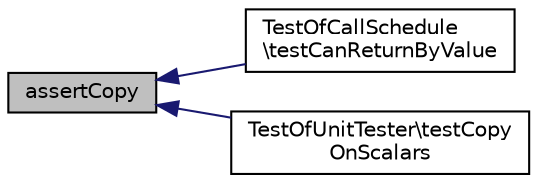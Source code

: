 digraph "assertCopy"
{
  edge [fontname="Helvetica",fontsize="10",labelfontname="Helvetica",labelfontsize="10"];
  node [fontname="Helvetica",fontsize="10",shape=record];
  rankdir="LR";
  Node1 [label="assertCopy",height=0.2,width=0.4,color="black", fillcolor="grey75", style="filled" fontcolor="black"];
  Node1 -> Node2 [dir="back",color="midnightblue",fontsize="10",style="solid",fontname="Helvetica"];
  Node2 [label="TestOfCallSchedule\l\\testCanReturnByValue",height=0.2,width=0.4,color="black", fillcolor="white", style="filled",URL="$class_test_of_call_schedule.html#a2a2d531270ec6470154faff837f4a10c"];
  Node1 -> Node3 [dir="back",color="midnightblue",fontsize="10",style="solid",fontname="Helvetica"];
  Node3 [label="TestOfUnitTester\\testCopy\lOnScalars",height=0.2,width=0.4,color="black", fillcolor="white", style="filled",URL="$class_test_of_unit_tester.html#a8926904901a2bb7e505eb213b185ab6d"];
}
